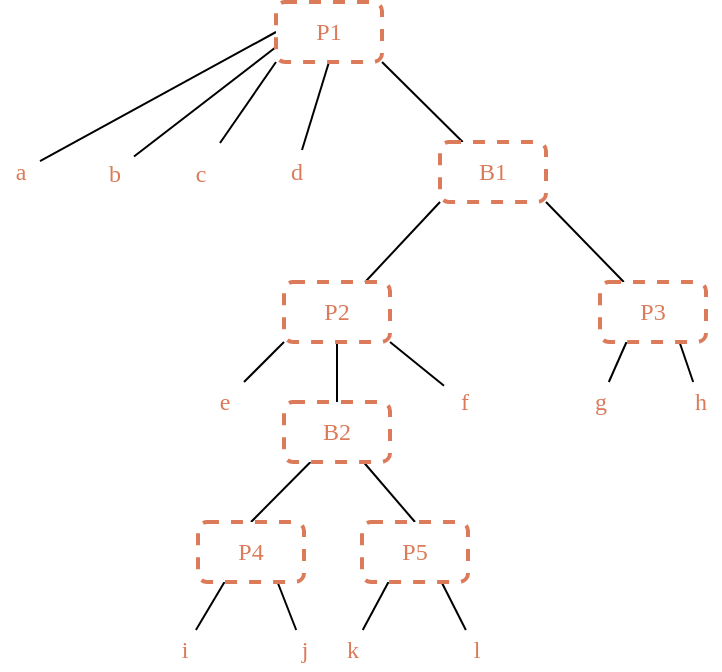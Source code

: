 <mxfile version="18.1.1" type="device"><diagram id="2fTNTH_FBlNG5i6xC0zn" name="Page-1"><mxGraphModel dx="1152" dy="639" grid="1" gridSize="10" guides="1" tooltips="1" connect="1" arrows="1" fold="1" page="1" pageScale="1" pageWidth="1169" pageHeight="827" math="0" shadow="0"><root><mxCell id="0"/><mxCell id="1" parent="0"/><mxCell id="epa8MSIIV0qU16JoPR44-7" style="orthogonalLoop=1;jettySize=auto;html=1;exitX=0;exitY=0.5;exitDx=0;exitDy=0;jumpStyle=none;endArrow=none;endFill=0;rounded=0;" edge="1" parent="1" source="epa8MSIIV0qU16JoPR44-1" target="epa8MSIIV0qU16JoPR44-2"><mxGeometry relative="1" as="geometry"/></mxCell><mxCell id="epa8MSIIV0qU16JoPR44-8" style="orthogonalLoop=1;jettySize=auto;html=1;exitX=0;exitY=0.75;exitDx=0;exitDy=0;endArrow=none;endFill=0;rounded=0;" edge="1" parent="1" source="epa8MSIIV0qU16JoPR44-1" target="epa8MSIIV0qU16JoPR44-3"><mxGeometry relative="1" as="geometry"/></mxCell><mxCell id="epa8MSIIV0qU16JoPR44-9" style="orthogonalLoop=1;jettySize=auto;html=1;exitX=0;exitY=1;exitDx=0;exitDy=0;endArrow=none;endFill=0;rounded=0;" edge="1" parent="1" source="epa8MSIIV0qU16JoPR44-1" target="epa8MSIIV0qU16JoPR44-4"><mxGeometry relative="1" as="geometry"/></mxCell><mxCell id="epa8MSIIV0qU16JoPR44-10" style="orthogonalLoop=1;jettySize=auto;html=1;exitX=0.5;exitY=1;exitDx=0;exitDy=0;entryX=0.65;entryY=-0.05;entryDx=0;entryDy=0;entryPerimeter=0;endArrow=none;endFill=0;rounded=0;" edge="1" parent="1" source="epa8MSIIV0qU16JoPR44-1" target="epa8MSIIV0qU16JoPR44-5"><mxGeometry relative="1" as="geometry"/></mxCell><mxCell id="epa8MSIIV0qU16JoPR44-12" style="jumpStyle=none;orthogonalLoop=1;jettySize=auto;html=1;exitX=1;exitY=1;exitDx=0;exitDy=0;endArrow=none;endFill=0;rounded=0;" edge="1" parent="1" source="epa8MSIIV0qU16JoPR44-1" target="epa8MSIIV0qU16JoPR44-11"><mxGeometry relative="1" as="geometry"/></mxCell><mxCell id="epa8MSIIV0qU16JoPR44-1" value="&lt;font data-font-src=&quot;https://github.com/spratt/Computer-Modern/blob/gh-pages/cmunbx-webfont.woff&quot; face=&quot;Computer Modern&quot; color=&quot;#DC7B5A&quot;&gt;P1&lt;/font&gt;" style="rounded=1;whiteSpace=wrap;html=1;strokeColor=#dc7b5a;dashed=1;strokeWidth=2;" vertex="1" parent="1"><mxGeometry x="558" y="50" width="53" height="30" as="geometry"/></mxCell><mxCell id="epa8MSIIV0qU16JoPR44-2" value="&lt;font data-font-src=&quot;https://github.com/spratt/Computer-Modern/blob/gh-pages/cmunbx-webfont.woff&quot; face=&quot;Computer Modern&quot; color=&quot;#DC7B5A&quot;&gt;a&lt;/font&gt;" style="text;html=1;align=center;verticalAlign=middle;resizable=0;points=[];autosize=1;strokeColor=none;fillColor=none;" vertex="1" parent="1"><mxGeometry x="420" y="125" width="20" height="20" as="geometry"/></mxCell><mxCell id="epa8MSIIV0qU16JoPR44-3" value="&lt;p style=&quot;line-height: 1;&quot;&gt;&lt;font data-font-src=&quot;https://github.com/spratt/Computer-Modern/blob/gh-pages/cmunbx-webfont.woff&quot; face=&quot;Computer Modern&quot; color=&quot;#DC7B5A&quot;&gt;b&lt;/font&gt;&lt;/p&gt;" style="text;html=1;align=center;verticalAlign=middle;resizable=0;points=[];autosize=1;strokeColor=none;fillColor=none;" vertex="1" parent="1"><mxGeometry x="467" y="115" width="20" height="40" as="geometry"/></mxCell><mxCell id="epa8MSIIV0qU16JoPR44-4" value="&lt;p style=&quot;line-height: 1;&quot;&gt;&lt;font data-font-src=&quot;https://github.com/spratt/Computer-Modern/blob/gh-pages/cmunbx-webfont.woff&quot; face=&quot;Computer Modern&quot; color=&quot;#DC7B5A&quot;&gt;c&lt;/font&gt;&lt;/p&gt;" style="text;html=1;align=center;verticalAlign=middle;resizable=0;points=[];autosize=1;strokeColor=none;fillColor=none;" vertex="1" parent="1"><mxGeometry x="510" y="115" width="20" height="40" as="geometry"/></mxCell><mxCell id="epa8MSIIV0qU16JoPR44-5" value="&lt;font data-font-src=&quot;https://github.com/spratt/Computer-Modern/blob/gh-pages/cmunbx-webfont.woff&quot; face=&quot;Computer Modern&quot; color=&quot;#DC7B5A&quot;&gt;d&lt;/font&gt;" style="text;html=1;align=center;verticalAlign=middle;resizable=0;points=[];autosize=1;strokeColor=none;fillColor=none;" vertex="1" parent="1"><mxGeometry x="558" y="125" width="20" height="20" as="geometry"/></mxCell><mxCell id="epa8MSIIV0qU16JoPR44-14" style="jumpStyle=none;orthogonalLoop=1;jettySize=auto;html=1;exitX=0;exitY=1;exitDx=0;exitDy=0;shadow=0;sketch=0;endArrow=none;endFill=0;rounded=0;" edge="1" parent="1" source="epa8MSIIV0qU16JoPR44-11" target="epa8MSIIV0qU16JoPR44-13"><mxGeometry relative="1" as="geometry"/></mxCell><mxCell id="epa8MSIIV0qU16JoPR44-16" style="jumpStyle=none;orthogonalLoop=1;jettySize=auto;html=1;exitX=1;exitY=1;exitDx=0;exitDy=0;endArrow=none;endFill=0;rounded=0;" edge="1" parent="1" source="epa8MSIIV0qU16JoPR44-11" target="epa8MSIIV0qU16JoPR44-15"><mxGeometry relative="1" as="geometry"/></mxCell><mxCell id="epa8MSIIV0qU16JoPR44-11" value="&lt;font data-font-src=&quot;https://github.com/spratt/Computer-Modern/blob/gh-pages/cmunbx-webfont.woff&quot; face=&quot;Computer Modern&quot; color=&quot;#DC7B5A&quot;&gt;B1&lt;/font&gt;" style="rounded=1;whiteSpace=wrap;html=1;strokeColor=#DC7B5A;dashed=1;strokeWidth=2;" vertex="1" parent="1"><mxGeometry x="640" y="120" width="53" height="30" as="geometry"/></mxCell><mxCell id="epa8MSIIV0qU16JoPR44-25" style="sketch=0;jumpStyle=none;orthogonalLoop=1;jettySize=auto;html=1;exitX=0;exitY=1;exitDx=0;exitDy=0;shadow=0;endArrow=none;endFill=0;rounded=0;" edge="1" parent="1" source="epa8MSIIV0qU16JoPR44-13" target="epa8MSIIV0qU16JoPR44-23"><mxGeometry relative="1" as="geometry"/></mxCell><mxCell id="epa8MSIIV0qU16JoPR44-26" style="sketch=0;jumpStyle=none;orthogonalLoop=1;jettySize=auto;html=1;exitX=1;exitY=1;exitDx=0;exitDy=0;shadow=0;endArrow=none;endFill=0;rounded=0;" edge="1" parent="1" source="epa8MSIIV0qU16JoPR44-13" target="epa8MSIIV0qU16JoPR44-24"><mxGeometry relative="1" as="geometry"/></mxCell><mxCell id="epa8MSIIV0qU16JoPR44-27" style="edgeStyle=orthogonalEdgeStyle;curved=1;sketch=0;jumpStyle=none;orthogonalLoop=1;jettySize=auto;html=1;exitX=0.5;exitY=1;exitDx=0;exitDy=0;entryX=0.5;entryY=0;entryDx=0;entryDy=0;shadow=0;endArrow=none;endFill=0;" edge="1" parent="1" source="epa8MSIIV0qU16JoPR44-13" target="epa8MSIIV0qU16JoPR44-22"><mxGeometry relative="1" as="geometry"/></mxCell><mxCell id="epa8MSIIV0qU16JoPR44-13" value="&lt;font data-font-src=&quot;https://github.com/spratt/Computer-Modern/blob/gh-pages/cmunbx-webfont.woff&quot; face=&quot;Computer Modern&quot; color=&quot;#DC7B5A&quot;&gt;P2&lt;/font&gt;" style="rounded=1;whiteSpace=wrap;html=1;strokeWidth=2;dashed=1;strokeColor=#DC7B5A;" vertex="1" parent="1"><mxGeometry x="562" y="190" width="53" height="30" as="geometry"/></mxCell><mxCell id="epa8MSIIV0qU16JoPR44-41" style="edgeStyle=none;rounded=0;sketch=0;jumpStyle=none;orthogonalLoop=1;jettySize=auto;html=1;exitX=0.25;exitY=1;exitDx=0;exitDy=0;shadow=0;endArrow=none;endFill=0;" edge="1" parent="1" source="epa8MSIIV0qU16JoPR44-15" target="epa8MSIIV0qU16JoPR44-17"><mxGeometry relative="1" as="geometry"/></mxCell><mxCell id="epa8MSIIV0qU16JoPR44-42" style="edgeStyle=none;rounded=0;sketch=0;jumpStyle=none;orthogonalLoop=1;jettySize=auto;html=1;exitX=0.75;exitY=1;exitDx=0;exitDy=0;shadow=0;endArrow=none;endFill=0;" edge="1" parent="1" source="epa8MSIIV0qU16JoPR44-15" target="epa8MSIIV0qU16JoPR44-19"><mxGeometry relative="1" as="geometry"/></mxCell><mxCell id="epa8MSIIV0qU16JoPR44-15" value="&lt;font data-font-src=&quot;https://github.com/spratt/Computer-Modern/blob/gh-pages/cmunbx-webfont.woff&quot; face=&quot;Computer Modern&quot; color=&quot;#DC7B5A&quot;&gt;P3&lt;/font&gt;" style="rounded=1;whiteSpace=wrap;html=1;dashed=1;strokeColor=#DC7B5A;strokeWidth=2;" vertex="1" parent="1"><mxGeometry x="720" y="190" width="53" height="30" as="geometry"/></mxCell><mxCell id="epa8MSIIV0qU16JoPR44-17" value="&lt;font data-font-src=&quot;https://github.com/spratt/Computer-Modern/blob/gh-pages/cmunbx-webfont.woff&quot; face=&quot;Computer Modern&quot; color=&quot;#DC7B5A&quot;&gt;g&lt;/font&gt;" style="text;html=1;align=center;verticalAlign=middle;resizable=0;points=[];autosize=1;strokeColor=none;fillColor=none;" vertex="1" parent="1"><mxGeometry x="710" y="240" width="20" height="20" as="geometry"/></mxCell><mxCell id="epa8MSIIV0qU16JoPR44-19" value="&lt;font data-font-src=&quot;https://github.com/spratt/Computer-Modern/blob/gh-pages/cmunbx-webfont.woff&quot; face=&quot;Computer Modern&quot; color=&quot;#DC7B5A&quot;&gt;h&lt;/font&gt;" style="text;html=1;align=center;verticalAlign=middle;resizable=0;points=[];autosize=1;strokeColor=none;fillColor=none;" vertex="1" parent="1"><mxGeometry x="760" y="240" width="20" height="20" as="geometry"/></mxCell><mxCell id="epa8MSIIV0qU16JoPR44-30" style="edgeStyle=none;rounded=0;sketch=0;jumpStyle=none;orthogonalLoop=1;jettySize=auto;html=1;exitX=0.25;exitY=1;exitDx=0;exitDy=0;entryX=0.5;entryY=0;entryDx=0;entryDy=0;shadow=0;endArrow=none;endFill=0;" edge="1" parent="1" source="epa8MSIIV0qU16JoPR44-22" target="epa8MSIIV0qU16JoPR44-28"><mxGeometry relative="1" as="geometry"/></mxCell><mxCell id="epa8MSIIV0qU16JoPR44-31" style="edgeStyle=none;rounded=0;sketch=0;jumpStyle=none;orthogonalLoop=1;jettySize=auto;html=1;exitX=0.75;exitY=1;exitDx=0;exitDy=0;entryX=0.5;entryY=0;entryDx=0;entryDy=0;shadow=0;endArrow=none;endFill=0;" edge="1" parent="1" source="epa8MSIIV0qU16JoPR44-22" target="epa8MSIIV0qU16JoPR44-29"><mxGeometry relative="1" as="geometry"/></mxCell><mxCell id="epa8MSIIV0qU16JoPR44-22" value="&lt;font data-font-src=&quot;https://github.com/spratt/Computer-Modern/blob/gh-pages/cmunbx-webfont.woff&quot; face=&quot;Computer Modern&quot; color=&quot;#DC7B5A&quot;&gt;B2&lt;/font&gt;" style="rounded=1;whiteSpace=wrap;html=1;strokeColor=#DC7B5A;strokeWidth=2;dashed=1;" vertex="1" parent="1"><mxGeometry x="562" y="250" width="53" height="30" as="geometry"/></mxCell><mxCell id="epa8MSIIV0qU16JoPR44-23" value="&lt;font data-font-src=&quot;https://github.com/spratt/Computer-Modern/blob/gh-pages/cmunbx-webfont.woff&quot; face=&quot;Computer Modern&quot; color=&quot;#DC7B5A&quot;&gt;e&lt;/font&gt;" style="text;html=1;align=center;verticalAlign=middle;resizable=0;points=[];autosize=1;strokeColor=none;fillColor=none;" vertex="1" parent="1"><mxGeometry x="522" y="240" width="20" height="20" as="geometry"/></mxCell><mxCell id="epa8MSIIV0qU16JoPR44-24" value="&lt;font data-font-src=&quot;https://github.com/spratt/Computer-Modern/blob/gh-pages/cmunbx-webfont.woff&quot; face=&quot;Computer Modern&quot; color=&quot;#DC7B5A&quot;&gt;f&lt;/font&gt;" style="text;html=1;align=center;verticalAlign=middle;resizable=0;points=[];autosize=1;strokeColor=none;fillColor=none;" vertex="1" parent="1"><mxGeometry x="642" y="240" width="20" height="20" as="geometry"/></mxCell><mxCell id="epa8MSIIV0qU16JoPR44-37" style="edgeStyle=none;rounded=0;sketch=0;jumpStyle=none;orthogonalLoop=1;jettySize=auto;html=1;exitX=0.75;exitY=1;exitDx=0;exitDy=0;shadow=0;endArrow=none;endFill=0;" edge="1" parent="1" source="epa8MSIIV0qU16JoPR44-28" target="epa8MSIIV0qU16JoPR44-33"><mxGeometry relative="1" as="geometry"/></mxCell><mxCell id="epa8MSIIV0qU16JoPR44-38" style="edgeStyle=none;rounded=0;sketch=0;jumpStyle=none;orthogonalLoop=1;jettySize=auto;html=1;exitX=0.25;exitY=1;exitDx=0;exitDy=0;shadow=0;endArrow=none;endFill=0;" edge="1" parent="1" source="epa8MSIIV0qU16JoPR44-28" target="epa8MSIIV0qU16JoPR44-32"><mxGeometry relative="1" as="geometry"/></mxCell><mxCell id="epa8MSIIV0qU16JoPR44-28" value="&lt;font data-font-src=&quot;https://github.com/spratt/Computer-Modern/blob/gh-pages/cmunbx-webfont.woff&quot; face=&quot;Computer Modern&quot; color=&quot;#DC7B5A&quot;&gt;P4&lt;/font&gt;" style="rounded=1;whiteSpace=wrap;html=1;strokeColor=#DC7B5A;dashed=1;strokeWidth=2;" vertex="1" parent="1"><mxGeometry x="519" y="310" width="53" height="30" as="geometry"/></mxCell><mxCell id="epa8MSIIV0qU16JoPR44-39" style="edgeStyle=none;rounded=0;sketch=0;jumpStyle=none;orthogonalLoop=1;jettySize=auto;html=1;exitX=0.25;exitY=1;exitDx=0;exitDy=0;shadow=0;endArrow=none;endFill=0;" edge="1" parent="1" source="epa8MSIIV0qU16JoPR44-29" target="epa8MSIIV0qU16JoPR44-34"><mxGeometry relative="1" as="geometry"/></mxCell><mxCell id="epa8MSIIV0qU16JoPR44-40" style="edgeStyle=none;rounded=0;sketch=0;jumpStyle=none;orthogonalLoop=1;jettySize=auto;html=1;exitX=0.75;exitY=1;exitDx=0;exitDy=0;shadow=0;endArrow=none;endFill=0;" edge="1" parent="1" source="epa8MSIIV0qU16JoPR44-29" target="epa8MSIIV0qU16JoPR44-35"><mxGeometry relative="1" as="geometry"/></mxCell><mxCell id="epa8MSIIV0qU16JoPR44-29" value="&lt;font data-font-src=&quot;https://github.com/spratt/Computer-Modern/blob/gh-pages/cmunbx-webfont.woff&quot; face=&quot;Computer Modern&quot; color=&quot;#DC7B5A&quot;&gt;P5&lt;/font&gt;" style="rounded=1;whiteSpace=wrap;html=1;strokeColor=#DC7B5A;strokeWidth=2;dashed=1;" vertex="1" parent="1"><mxGeometry x="601" y="310" width="53" height="30" as="geometry"/></mxCell><mxCell id="epa8MSIIV0qU16JoPR44-32" value="&lt;font data-font-src=&quot;https://github.com/spratt/Computer-Modern/blob/gh-pages/cmunbx-webfont.woff&quot; face=&quot;Computer Modern&quot; color=&quot;#DC7B5A&quot;&gt;i&lt;/font&gt;" style="text;html=1;align=center;verticalAlign=middle;resizable=0;points=[];autosize=1;strokeColor=none;fillColor=none;" vertex="1" parent="1"><mxGeometry x="502" y="364" width="20" height="20" as="geometry"/></mxCell><mxCell id="epa8MSIIV0qU16JoPR44-33" value="&lt;font data-font-src=&quot;https://github.com/spratt/Computer-Modern/blob/gh-pages/cmunbx-webfont.woff&quot; face=&quot;Computer Modern&quot; color=&quot;#DC7B5A&quot;&gt;j&lt;/font&gt;" style="text;html=1;align=center;verticalAlign=middle;resizable=0;points=[];autosize=1;strokeColor=none;fillColor=none;" vertex="1" parent="1"><mxGeometry x="562" y="364" width="20" height="20" as="geometry"/></mxCell><mxCell id="epa8MSIIV0qU16JoPR44-34" value="&lt;font data-font-src=&quot;https://github.com/spratt/Computer-Modern/blob/gh-pages/cmunbx-webfont.woff&quot; face=&quot;Computer Modern&quot; color=&quot;#DC7B5A&quot;&gt;k&lt;/font&gt;" style="text;html=1;align=center;verticalAlign=middle;resizable=0;points=[];autosize=1;strokeColor=none;fillColor=none;" vertex="1" parent="1"><mxGeometry x="586" y="364" width="20" height="20" as="geometry"/></mxCell><mxCell id="epa8MSIIV0qU16JoPR44-35" value="&lt;font data-font-src=&quot;https://github.com/spratt/Computer-Modern/blob/gh-pages/cmunbx-webfont.woff&quot; face=&quot;Computer Modern&quot; color=&quot;#DC7B5A&quot;&gt;l&lt;/font&gt;" style="text;html=1;align=center;verticalAlign=middle;resizable=0;points=[];autosize=1;strokeColor=none;fillColor=none;" vertex="1" parent="1"><mxGeometry x="648" y="364" width="20" height="20" as="geometry"/></mxCell></root></mxGraphModel></diagram></mxfile>